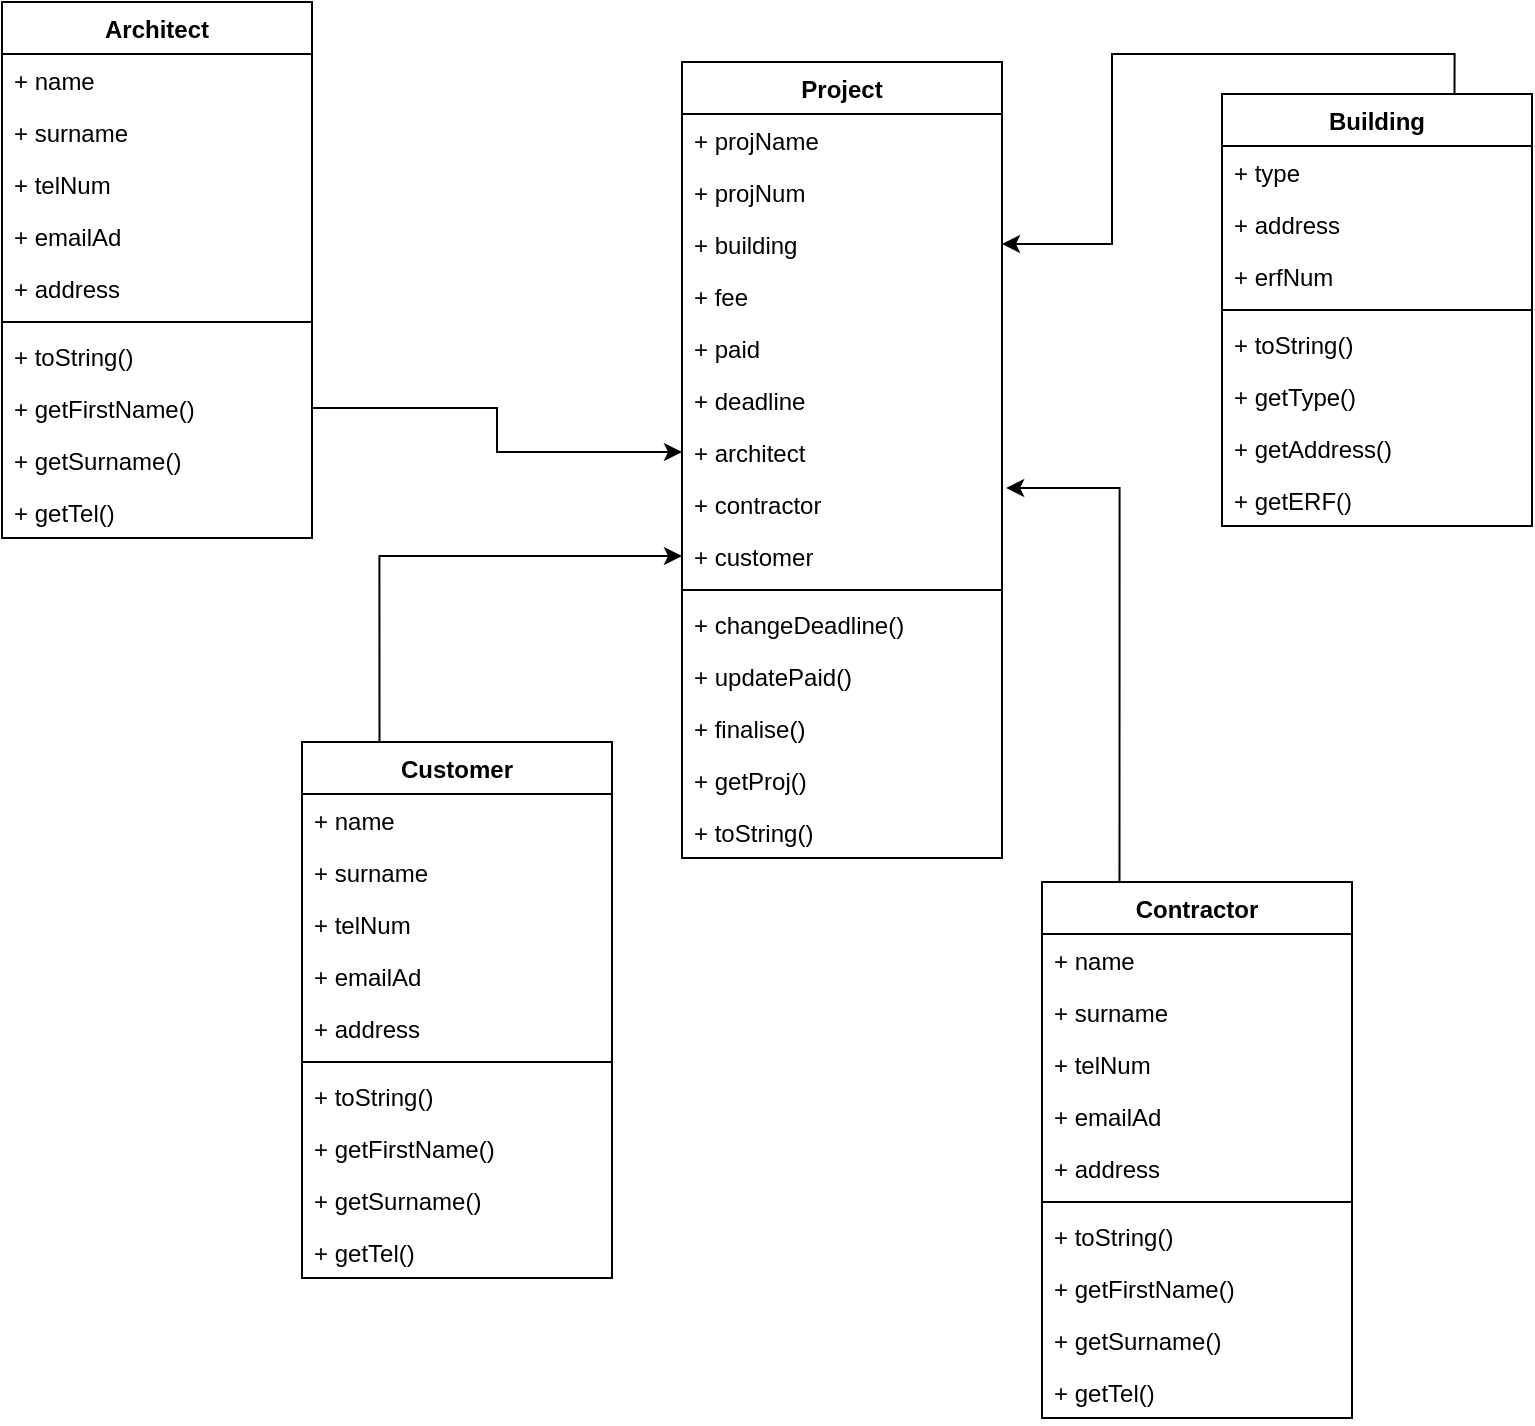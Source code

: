 <mxfile version="17.4.0" type="device"><diagram id="U2IIILwli4Ms95tOf80B" name="Page-1"><mxGraphModel dx="1041" dy="482" grid="1" gridSize="10" guides="1" tooltips="1" connect="1" arrows="1" fold="1" page="1" pageScale="1" pageWidth="850" pageHeight="1100" math="0" shadow="0"><root><mxCell id="0"/><mxCell id="1" parent="0"/><mxCell id="6pVW9DGb7-N2SD7b8DVX-5" value="Project" style="swimlane;fontStyle=1;align=center;verticalAlign=top;childLayout=stackLayout;horizontal=1;startSize=26;horizontalStack=0;resizeParent=1;resizeParentMax=0;resizeLast=0;collapsible=1;marginBottom=0;" vertex="1" parent="1"><mxGeometry x="400" y="60" width="160" height="398" as="geometry"/></mxCell><mxCell id="6pVW9DGb7-N2SD7b8DVX-16" value="+ projName" style="text;strokeColor=none;fillColor=none;align=left;verticalAlign=top;spacingLeft=4;spacingRight=4;overflow=hidden;rotatable=0;points=[[0,0.5],[1,0.5]];portConstraint=eastwest;" vertex="1" parent="6pVW9DGb7-N2SD7b8DVX-5"><mxGeometry y="26" width="160" height="26" as="geometry"/></mxCell><mxCell id="6pVW9DGb7-N2SD7b8DVX-6" value="+ projNum" style="text;strokeColor=none;fillColor=none;align=left;verticalAlign=top;spacingLeft=4;spacingRight=4;overflow=hidden;rotatable=0;points=[[0,0.5],[1,0.5]];portConstraint=eastwest;" vertex="1" parent="6pVW9DGb7-N2SD7b8DVX-5"><mxGeometry y="52" width="160" height="26" as="geometry"/></mxCell><mxCell id="6pVW9DGb7-N2SD7b8DVX-17" value="+ building" style="text;strokeColor=none;fillColor=none;align=left;verticalAlign=top;spacingLeft=4;spacingRight=4;overflow=hidden;rotatable=0;points=[[0,0.5],[1,0.5]];portConstraint=eastwest;" vertex="1" parent="6pVW9DGb7-N2SD7b8DVX-5"><mxGeometry y="78" width="160" height="26" as="geometry"/></mxCell><mxCell id="6pVW9DGb7-N2SD7b8DVX-18" value="+ fee" style="text;strokeColor=none;fillColor=none;align=left;verticalAlign=top;spacingLeft=4;spacingRight=4;overflow=hidden;rotatable=0;points=[[0,0.5],[1,0.5]];portConstraint=eastwest;" vertex="1" parent="6pVW9DGb7-N2SD7b8DVX-5"><mxGeometry y="104" width="160" height="26" as="geometry"/></mxCell><mxCell id="6pVW9DGb7-N2SD7b8DVX-19" value="+ paid" style="text;strokeColor=none;fillColor=none;align=left;verticalAlign=top;spacingLeft=4;spacingRight=4;overflow=hidden;rotatable=0;points=[[0,0.5],[1,0.5]];portConstraint=eastwest;" vertex="1" parent="6pVW9DGb7-N2SD7b8DVX-5"><mxGeometry y="130" width="160" height="26" as="geometry"/></mxCell><mxCell id="6pVW9DGb7-N2SD7b8DVX-20" value="+ deadline" style="text;strokeColor=none;fillColor=none;align=left;verticalAlign=top;spacingLeft=4;spacingRight=4;overflow=hidden;rotatable=0;points=[[0,0.5],[1,0.5]];portConstraint=eastwest;" vertex="1" parent="6pVW9DGb7-N2SD7b8DVX-5"><mxGeometry y="156" width="160" height="26" as="geometry"/></mxCell><mxCell id="6pVW9DGb7-N2SD7b8DVX-21" value="+ architect" style="text;strokeColor=none;fillColor=none;align=left;verticalAlign=top;spacingLeft=4;spacingRight=4;overflow=hidden;rotatable=0;points=[[0,0.5],[1,0.5]];portConstraint=eastwest;" vertex="1" parent="6pVW9DGb7-N2SD7b8DVX-5"><mxGeometry y="182" width="160" height="26" as="geometry"/></mxCell><mxCell id="6pVW9DGb7-N2SD7b8DVX-22" value="+ contractor" style="text;strokeColor=none;fillColor=none;align=left;verticalAlign=top;spacingLeft=4;spacingRight=4;overflow=hidden;rotatable=0;points=[[0,0.5],[1,0.5]];portConstraint=eastwest;" vertex="1" parent="6pVW9DGb7-N2SD7b8DVX-5"><mxGeometry y="208" width="160" height="26" as="geometry"/></mxCell><mxCell id="6pVW9DGb7-N2SD7b8DVX-23" value="+ customer" style="text;strokeColor=none;fillColor=none;align=left;verticalAlign=top;spacingLeft=4;spacingRight=4;overflow=hidden;rotatable=0;points=[[0,0.5],[1,0.5]];portConstraint=eastwest;" vertex="1" parent="6pVW9DGb7-N2SD7b8DVX-5"><mxGeometry y="234" width="160" height="26" as="geometry"/></mxCell><mxCell id="6pVW9DGb7-N2SD7b8DVX-7" value="" style="line;strokeWidth=1;fillColor=none;align=left;verticalAlign=middle;spacingTop=-1;spacingLeft=3;spacingRight=3;rotatable=0;labelPosition=right;points=[];portConstraint=eastwest;" vertex="1" parent="6pVW9DGb7-N2SD7b8DVX-5"><mxGeometry y="260" width="160" height="8" as="geometry"/></mxCell><mxCell id="6pVW9DGb7-N2SD7b8DVX-8" value="+ changeDeadline()" style="text;strokeColor=none;fillColor=none;align=left;verticalAlign=top;spacingLeft=4;spacingRight=4;overflow=hidden;rotatable=0;points=[[0,0.5],[1,0.5]];portConstraint=eastwest;" vertex="1" parent="6pVW9DGb7-N2SD7b8DVX-5"><mxGeometry y="268" width="160" height="26" as="geometry"/></mxCell><mxCell id="6pVW9DGb7-N2SD7b8DVX-47" value="+ updatePaid()" style="text;strokeColor=none;fillColor=none;align=left;verticalAlign=top;spacingLeft=4;spacingRight=4;overflow=hidden;rotatable=0;points=[[0,0.5],[1,0.5]];portConstraint=eastwest;" vertex="1" parent="6pVW9DGb7-N2SD7b8DVX-5"><mxGeometry y="294" width="160" height="26" as="geometry"/></mxCell><mxCell id="6pVW9DGb7-N2SD7b8DVX-48" value="+ finalise()" style="text;strokeColor=none;fillColor=none;align=left;verticalAlign=top;spacingLeft=4;spacingRight=4;overflow=hidden;rotatable=0;points=[[0,0.5],[1,0.5]];portConstraint=eastwest;" vertex="1" parent="6pVW9DGb7-N2SD7b8DVX-5"><mxGeometry y="320" width="160" height="26" as="geometry"/></mxCell><mxCell id="6pVW9DGb7-N2SD7b8DVX-49" value="+ getProj()" style="text;strokeColor=none;fillColor=none;align=left;verticalAlign=top;spacingLeft=4;spacingRight=4;overflow=hidden;rotatable=0;points=[[0,0.5],[1,0.5]];portConstraint=eastwest;" vertex="1" parent="6pVW9DGb7-N2SD7b8DVX-5"><mxGeometry y="346" width="160" height="26" as="geometry"/></mxCell><mxCell id="6pVW9DGb7-N2SD7b8DVX-50" value="+ toString()" style="text;strokeColor=none;fillColor=none;align=left;verticalAlign=top;spacingLeft=4;spacingRight=4;overflow=hidden;rotatable=0;points=[[0,0.5],[1,0.5]];portConstraint=eastwest;" vertex="1" parent="6pVW9DGb7-N2SD7b8DVX-5"><mxGeometry y="372" width="160" height="26" as="geometry"/></mxCell><mxCell id="6pVW9DGb7-N2SD7b8DVX-70" style="edgeStyle=orthogonalEdgeStyle;rounded=0;orthogonalLoop=1;jettySize=auto;html=1;exitX=0.75;exitY=0;exitDx=0;exitDy=0;entryX=1;entryY=0.5;entryDx=0;entryDy=0;" edge="1" parent="1" source="6pVW9DGb7-N2SD7b8DVX-9" target="6pVW9DGb7-N2SD7b8DVX-17"><mxGeometry relative="1" as="geometry"/></mxCell><mxCell id="6pVW9DGb7-N2SD7b8DVX-26" value="Architect" style="swimlane;fontStyle=1;align=center;verticalAlign=top;childLayout=stackLayout;horizontal=1;startSize=26;horizontalStack=0;resizeParent=1;resizeParentMax=0;resizeLast=0;collapsible=1;marginBottom=0;" vertex="1" parent="1"><mxGeometry x="60" y="30" width="155" height="268" as="geometry"/></mxCell><mxCell id="6pVW9DGb7-N2SD7b8DVX-27" value="+ name" style="text;strokeColor=none;fillColor=none;align=left;verticalAlign=top;spacingLeft=4;spacingRight=4;overflow=hidden;rotatable=0;points=[[0,0.5],[1,0.5]];portConstraint=eastwest;" vertex="1" parent="6pVW9DGb7-N2SD7b8DVX-26"><mxGeometry y="26" width="155" height="26" as="geometry"/></mxCell><mxCell id="6pVW9DGb7-N2SD7b8DVX-56" value="+ surname" style="text;strokeColor=none;fillColor=none;align=left;verticalAlign=top;spacingLeft=4;spacingRight=4;overflow=hidden;rotatable=0;points=[[0,0.5],[1,0.5]];portConstraint=eastwest;" vertex="1" parent="6pVW9DGb7-N2SD7b8DVX-26"><mxGeometry y="52" width="155" height="26" as="geometry"/></mxCell><mxCell id="6pVW9DGb7-N2SD7b8DVX-28" value="+ telNum" style="text;strokeColor=none;fillColor=none;align=left;verticalAlign=top;spacingLeft=4;spacingRight=4;overflow=hidden;rotatable=0;points=[[0,0.5],[1,0.5]];portConstraint=eastwest;" vertex="1" parent="6pVW9DGb7-N2SD7b8DVX-26"><mxGeometry y="78" width="155" height="26" as="geometry"/></mxCell><mxCell id="6pVW9DGb7-N2SD7b8DVX-29" value="+ emailAd" style="text;strokeColor=none;fillColor=none;align=left;verticalAlign=top;spacingLeft=4;spacingRight=4;overflow=hidden;rotatable=0;points=[[0,0.5],[1,0.5]];portConstraint=eastwest;" vertex="1" parent="6pVW9DGb7-N2SD7b8DVX-26"><mxGeometry y="104" width="155" height="26" as="geometry"/></mxCell><mxCell id="6pVW9DGb7-N2SD7b8DVX-32" value="+ address" style="text;strokeColor=none;fillColor=none;align=left;verticalAlign=top;spacingLeft=4;spacingRight=4;overflow=hidden;rotatable=0;points=[[0,0.5],[1,0.5]];portConstraint=eastwest;" vertex="1" parent="6pVW9DGb7-N2SD7b8DVX-26"><mxGeometry y="130" width="155" height="26" as="geometry"/></mxCell><mxCell id="6pVW9DGb7-N2SD7b8DVX-30" value="" style="line;strokeWidth=1;fillColor=none;align=left;verticalAlign=middle;spacingTop=-1;spacingLeft=3;spacingRight=3;rotatable=0;labelPosition=right;points=[];portConstraint=eastwest;" vertex="1" parent="6pVW9DGb7-N2SD7b8DVX-26"><mxGeometry y="156" width="155" height="8" as="geometry"/></mxCell><mxCell id="6pVW9DGb7-N2SD7b8DVX-31" value="+ toString()" style="text;strokeColor=none;fillColor=none;align=left;verticalAlign=top;spacingLeft=4;spacingRight=4;overflow=hidden;rotatable=0;points=[[0,0.5],[1,0.5]];portConstraint=eastwest;" vertex="1" parent="6pVW9DGb7-N2SD7b8DVX-26"><mxGeometry y="164" width="155" height="26" as="geometry"/></mxCell><mxCell id="6pVW9DGb7-N2SD7b8DVX-54" value="+ getFirstName()" style="text;strokeColor=none;fillColor=none;align=left;verticalAlign=top;spacingLeft=4;spacingRight=4;overflow=hidden;rotatable=0;points=[[0,0.5],[1,0.5]];portConstraint=eastwest;" vertex="1" parent="6pVW9DGb7-N2SD7b8DVX-26"><mxGeometry y="190" width="155" height="26" as="geometry"/></mxCell><mxCell id="6pVW9DGb7-N2SD7b8DVX-55" value="+ getSurname()" style="text;strokeColor=none;fillColor=none;align=left;verticalAlign=top;spacingLeft=4;spacingRight=4;overflow=hidden;rotatable=0;points=[[0,0.5],[1,0.5]];portConstraint=eastwest;" vertex="1" parent="6pVW9DGb7-N2SD7b8DVX-26"><mxGeometry y="216" width="155" height="26" as="geometry"/></mxCell><mxCell id="6pVW9DGb7-N2SD7b8DVX-60" value="+ getTel()" style="text;strokeColor=none;fillColor=none;align=left;verticalAlign=top;spacingLeft=4;spacingRight=4;overflow=hidden;rotatable=0;points=[[0,0.5],[1,0.5]];portConstraint=eastwest;" vertex="1" parent="6pVW9DGb7-N2SD7b8DVX-26"><mxGeometry y="242" width="155" height="26" as="geometry"/></mxCell><mxCell id="6pVW9DGb7-N2SD7b8DVX-69" style="edgeStyle=orthogonalEdgeStyle;rounded=0;orthogonalLoop=1;jettySize=auto;html=1;exitX=0.25;exitY=0;exitDx=0;exitDy=0;entryX=1.013;entryY=0.192;entryDx=0;entryDy=0;entryPerimeter=0;" edge="1" parent="1" source="6pVW9DGb7-N2SD7b8DVX-33" target="6pVW9DGb7-N2SD7b8DVX-22"><mxGeometry relative="1" as="geometry"/></mxCell><mxCell id="6pVW9DGb7-N2SD7b8DVX-33" value="Contractor" style="swimlane;fontStyle=1;align=center;verticalAlign=top;childLayout=stackLayout;horizontal=1;startSize=26;horizontalStack=0;resizeParent=1;resizeParentMax=0;resizeLast=0;collapsible=1;marginBottom=0;" vertex="1" parent="1"><mxGeometry x="580" y="470" width="155" height="268" as="geometry"/></mxCell><mxCell id="6pVW9DGb7-N2SD7b8DVX-34" value="+ name" style="text;strokeColor=none;fillColor=none;align=left;verticalAlign=top;spacingLeft=4;spacingRight=4;overflow=hidden;rotatable=0;points=[[0,0.5],[1,0.5]];portConstraint=eastwest;" vertex="1" parent="6pVW9DGb7-N2SD7b8DVX-33"><mxGeometry y="26" width="155" height="26" as="geometry"/></mxCell><mxCell id="6pVW9DGb7-N2SD7b8DVX-57" value="+ surname" style="text;strokeColor=none;fillColor=none;align=left;verticalAlign=top;spacingLeft=4;spacingRight=4;overflow=hidden;rotatable=0;points=[[0,0.5],[1,0.5]];portConstraint=eastwest;" vertex="1" parent="6pVW9DGb7-N2SD7b8DVX-33"><mxGeometry y="52" width="155" height="26" as="geometry"/></mxCell><mxCell id="6pVW9DGb7-N2SD7b8DVX-35" value="+ telNum" style="text;strokeColor=none;fillColor=none;align=left;verticalAlign=top;spacingLeft=4;spacingRight=4;overflow=hidden;rotatable=0;points=[[0,0.5],[1,0.5]];portConstraint=eastwest;" vertex="1" parent="6pVW9DGb7-N2SD7b8DVX-33"><mxGeometry y="78" width="155" height="26" as="geometry"/></mxCell><mxCell id="6pVW9DGb7-N2SD7b8DVX-36" value="+ emailAd" style="text;strokeColor=none;fillColor=none;align=left;verticalAlign=top;spacingLeft=4;spacingRight=4;overflow=hidden;rotatable=0;points=[[0,0.5],[1,0.5]];portConstraint=eastwest;" vertex="1" parent="6pVW9DGb7-N2SD7b8DVX-33"><mxGeometry y="104" width="155" height="26" as="geometry"/></mxCell><mxCell id="6pVW9DGb7-N2SD7b8DVX-37" value="+ address" style="text;strokeColor=none;fillColor=none;align=left;verticalAlign=top;spacingLeft=4;spacingRight=4;overflow=hidden;rotatable=0;points=[[0,0.5],[1,0.5]];portConstraint=eastwest;" vertex="1" parent="6pVW9DGb7-N2SD7b8DVX-33"><mxGeometry y="130" width="155" height="26" as="geometry"/></mxCell><mxCell id="6pVW9DGb7-N2SD7b8DVX-38" value="" style="line;strokeWidth=1;fillColor=none;align=left;verticalAlign=middle;spacingTop=-1;spacingLeft=3;spacingRight=3;rotatable=0;labelPosition=right;points=[];portConstraint=eastwest;" vertex="1" parent="6pVW9DGb7-N2SD7b8DVX-33"><mxGeometry y="156" width="155" height="8" as="geometry"/></mxCell><mxCell id="6pVW9DGb7-N2SD7b8DVX-39" value="+ toString()" style="text;strokeColor=none;fillColor=none;align=left;verticalAlign=top;spacingLeft=4;spacingRight=4;overflow=hidden;rotatable=0;points=[[0,0.5],[1,0.5]];portConstraint=eastwest;" vertex="1" parent="6pVW9DGb7-N2SD7b8DVX-33"><mxGeometry y="164" width="155" height="26" as="geometry"/></mxCell><mxCell id="6pVW9DGb7-N2SD7b8DVX-59" value="+ getFirstName()" style="text;strokeColor=none;fillColor=none;align=left;verticalAlign=top;spacingLeft=4;spacingRight=4;overflow=hidden;rotatable=0;points=[[0,0.5],[1,0.5]];portConstraint=eastwest;" vertex="1" parent="6pVW9DGb7-N2SD7b8DVX-33"><mxGeometry y="190" width="155" height="26" as="geometry"/></mxCell><mxCell id="6pVW9DGb7-N2SD7b8DVX-61" value="+ getSurname()" style="text;strokeColor=none;fillColor=none;align=left;verticalAlign=top;spacingLeft=4;spacingRight=4;overflow=hidden;rotatable=0;points=[[0,0.5],[1,0.5]];portConstraint=eastwest;" vertex="1" parent="6pVW9DGb7-N2SD7b8DVX-33"><mxGeometry y="216" width="155" height="26" as="geometry"/></mxCell><mxCell id="6pVW9DGb7-N2SD7b8DVX-62" value="+ getTel()" style="text;strokeColor=none;fillColor=none;align=left;verticalAlign=top;spacingLeft=4;spacingRight=4;overflow=hidden;rotatable=0;points=[[0,0.5],[1,0.5]];portConstraint=eastwest;" vertex="1" parent="6pVW9DGb7-N2SD7b8DVX-33"><mxGeometry y="242" width="155" height="26" as="geometry"/></mxCell><mxCell id="6pVW9DGb7-N2SD7b8DVX-71" style="edgeStyle=orthogonalEdgeStyle;rounded=0;orthogonalLoop=1;jettySize=auto;html=1;exitX=0.25;exitY=0;exitDx=0;exitDy=0;entryX=0;entryY=0.5;entryDx=0;entryDy=0;" edge="1" parent="1" source="6pVW9DGb7-N2SD7b8DVX-40" target="6pVW9DGb7-N2SD7b8DVX-23"><mxGeometry relative="1" as="geometry"/></mxCell><mxCell id="6pVW9DGb7-N2SD7b8DVX-40" value="Customer" style="swimlane;fontStyle=1;align=center;verticalAlign=top;childLayout=stackLayout;horizontal=1;startSize=26;horizontalStack=0;resizeParent=1;resizeParentMax=0;resizeLast=0;collapsible=1;marginBottom=0;" vertex="1" parent="1"><mxGeometry x="210" y="400" width="155" height="268" as="geometry"/></mxCell><mxCell id="6pVW9DGb7-N2SD7b8DVX-41" value="+ name" style="text;strokeColor=none;fillColor=none;align=left;verticalAlign=top;spacingLeft=4;spacingRight=4;overflow=hidden;rotatable=0;points=[[0,0.5],[1,0.5]];portConstraint=eastwest;" vertex="1" parent="6pVW9DGb7-N2SD7b8DVX-40"><mxGeometry y="26" width="155" height="26" as="geometry"/></mxCell><mxCell id="6pVW9DGb7-N2SD7b8DVX-58" value="+ surname" style="text;strokeColor=none;fillColor=none;align=left;verticalAlign=top;spacingLeft=4;spacingRight=4;overflow=hidden;rotatable=0;points=[[0,0.5],[1,0.5]];portConstraint=eastwest;" vertex="1" parent="6pVW9DGb7-N2SD7b8DVX-40"><mxGeometry y="52" width="155" height="26" as="geometry"/></mxCell><mxCell id="6pVW9DGb7-N2SD7b8DVX-42" value="+ telNum" style="text;strokeColor=none;fillColor=none;align=left;verticalAlign=top;spacingLeft=4;spacingRight=4;overflow=hidden;rotatable=0;points=[[0,0.5],[1,0.5]];portConstraint=eastwest;" vertex="1" parent="6pVW9DGb7-N2SD7b8DVX-40"><mxGeometry y="78" width="155" height="26" as="geometry"/></mxCell><mxCell id="6pVW9DGb7-N2SD7b8DVX-43" value="+ emailAd" style="text;strokeColor=none;fillColor=none;align=left;verticalAlign=top;spacingLeft=4;spacingRight=4;overflow=hidden;rotatable=0;points=[[0,0.5],[1,0.5]];portConstraint=eastwest;" vertex="1" parent="6pVW9DGb7-N2SD7b8DVX-40"><mxGeometry y="104" width="155" height="26" as="geometry"/></mxCell><mxCell id="6pVW9DGb7-N2SD7b8DVX-44" value="+ address" style="text;strokeColor=none;fillColor=none;align=left;verticalAlign=top;spacingLeft=4;spacingRight=4;overflow=hidden;rotatable=0;points=[[0,0.5],[1,0.5]];portConstraint=eastwest;" vertex="1" parent="6pVW9DGb7-N2SD7b8DVX-40"><mxGeometry y="130" width="155" height="26" as="geometry"/></mxCell><mxCell id="6pVW9DGb7-N2SD7b8DVX-45" value="" style="line;strokeWidth=1;fillColor=none;align=left;verticalAlign=middle;spacingTop=-1;spacingLeft=3;spacingRight=3;rotatable=0;labelPosition=right;points=[];portConstraint=eastwest;" vertex="1" parent="6pVW9DGb7-N2SD7b8DVX-40"><mxGeometry y="156" width="155" height="8" as="geometry"/></mxCell><mxCell id="6pVW9DGb7-N2SD7b8DVX-46" value="+ toString()" style="text;strokeColor=none;fillColor=none;align=left;verticalAlign=top;spacingLeft=4;spacingRight=4;overflow=hidden;rotatable=0;points=[[0,0.5],[1,0.5]];portConstraint=eastwest;" vertex="1" parent="6pVW9DGb7-N2SD7b8DVX-40"><mxGeometry y="164" width="155" height="26" as="geometry"/></mxCell><mxCell id="6pVW9DGb7-N2SD7b8DVX-63" value="+ getFirstName()" style="text;strokeColor=none;fillColor=none;align=left;verticalAlign=top;spacingLeft=4;spacingRight=4;overflow=hidden;rotatable=0;points=[[0,0.5],[1,0.5]];portConstraint=eastwest;" vertex="1" parent="6pVW9DGb7-N2SD7b8DVX-40"><mxGeometry y="190" width="155" height="26" as="geometry"/></mxCell><mxCell id="6pVW9DGb7-N2SD7b8DVX-64" value="+ getSurname()" style="text;strokeColor=none;fillColor=none;align=left;verticalAlign=top;spacingLeft=4;spacingRight=4;overflow=hidden;rotatable=0;points=[[0,0.5],[1,0.5]];portConstraint=eastwest;" vertex="1" parent="6pVW9DGb7-N2SD7b8DVX-40"><mxGeometry y="216" width="155" height="26" as="geometry"/></mxCell><mxCell id="6pVW9DGb7-N2SD7b8DVX-65" value="+ getTel()" style="text;strokeColor=none;fillColor=none;align=left;verticalAlign=top;spacingLeft=4;spacingRight=4;overflow=hidden;rotatable=0;points=[[0,0.5],[1,0.5]];portConstraint=eastwest;" vertex="1" parent="6pVW9DGb7-N2SD7b8DVX-40"><mxGeometry y="242" width="155" height="26" as="geometry"/></mxCell><mxCell id="6pVW9DGb7-N2SD7b8DVX-9" value="Building" style="swimlane;fontStyle=1;align=center;verticalAlign=top;childLayout=stackLayout;horizontal=1;startSize=26;horizontalStack=0;resizeParent=1;resizeParentMax=0;resizeLast=0;collapsible=1;marginBottom=0;" vertex="1" parent="1"><mxGeometry x="670" y="76" width="155" height="216" as="geometry"/></mxCell><mxCell id="6pVW9DGb7-N2SD7b8DVX-10" value="+ type" style="text;strokeColor=none;fillColor=none;align=left;verticalAlign=top;spacingLeft=4;spacingRight=4;overflow=hidden;rotatable=0;points=[[0,0.5],[1,0.5]];portConstraint=eastwest;" vertex="1" parent="6pVW9DGb7-N2SD7b8DVX-9"><mxGeometry y="26" width="155" height="26" as="geometry"/></mxCell><mxCell id="6pVW9DGb7-N2SD7b8DVX-24" value="+ address" style="text;strokeColor=none;fillColor=none;align=left;verticalAlign=top;spacingLeft=4;spacingRight=4;overflow=hidden;rotatable=0;points=[[0,0.5],[1,0.5]];portConstraint=eastwest;" vertex="1" parent="6pVW9DGb7-N2SD7b8DVX-9"><mxGeometry y="52" width="155" height="26" as="geometry"/></mxCell><mxCell id="6pVW9DGb7-N2SD7b8DVX-25" value="+ erfNum" style="text;strokeColor=none;fillColor=none;align=left;verticalAlign=top;spacingLeft=4;spacingRight=4;overflow=hidden;rotatable=0;points=[[0,0.5],[1,0.5]];portConstraint=eastwest;" vertex="1" parent="6pVW9DGb7-N2SD7b8DVX-9"><mxGeometry y="78" width="155" height="26" as="geometry"/></mxCell><mxCell id="6pVW9DGb7-N2SD7b8DVX-11" value="" style="line;strokeWidth=1;fillColor=none;align=left;verticalAlign=middle;spacingTop=-1;spacingLeft=3;spacingRight=3;rotatable=0;labelPosition=right;points=[];portConstraint=eastwest;" vertex="1" parent="6pVW9DGb7-N2SD7b8DVX-9"><mxGeometry y="104" width="155" height="8" as="geometry"/></mxCell><mxCell id="6pVW9DGb7-N2SD7b8DVX-12" value="+ toString()" style="text;strokeColor=none;fillColor=none;align=left;verticalAlign=top;spacingLeft=4;spacingRight=4;overflow=hidden;rotatable=0;points=[[0,0.5],[1,0.5]];portConstraint=eastwest;" vertex="1" parent="6pVW9DGb7-N2SD7b8DVX-9"><mxGeometry y="112" width="155" height="26" as="geometry"/></mxCell><mxCell id="6pVW9DGb7-N2SD7b8DVX-51" value="+ getType()" style="text;strokeColor=none;fillColor=none;align=left;verticalAlign=top;spacingLeft=4;spacingRight=4;overflow=hidden;rotatable=0;points=[[0,0.5],[1,0.5]];portConstraint=eastwest;" vertex="1" parent="6pVW9DGb7-N2SD7b8DVX-9"><mxGeometry y="138" width="155" height="26" as="geometry"/></mxCell><mxCell id="6pVW9DGb7-N2SD7b8DVX-52" value="+ getAddress()" style="text;strokeColor=none;fillColor=none;align=left;verticalAlign=top;spacingLeft=4;spacingRight=4;overflow=hidden;rotatable=0;points=[[0,0.5],[1,0.5]];portConstraint=eastwest;" vertex="1" parent="6pVW9DGb7-N2SD7b8DVX-9"><mxGeometry y="164" width="155" height="26" as="geometry"/></mxCell><mxCell id="6pVW9DGb7-N2SD7b8DVX-53" value="+ getERF()" style="text;strokeColor=none;fillColor=none;align=left;verticalAlign=top;spacingLeft=4;spacingRight=4;overflow=hidden;rotatable=0;points=[[0,0.5],[1,0.5]];portConstraint=eastwest;" vertex="1" parent="6pVW9DGb7-N2SD7b8DVX-9"><mxGeometry y="190" width="155" height="26" as="geometry"/></mxCell><mxCell id="6pVW9DGb7-N2SD7b8DVX-72" style="edgeStyle=orthogonalEdgeStyle;rounded=0;orthogonalLoop=1;jettySize=auto;html=1;exitX=1;exitY=0.5;exitDx=0;exitDy=0;entryX=0;entryY=0.5;entryDx=0;entryDy=0;" edge="1" parent="1" source="6pVW9DGb7-N2SD7b8DVX-54" target="6pVW9DGb7-N2SD7b8DVX-21"><mxGeometry relative="1" as="geometry"/></mxCell></root></mxGraphModel></diagram></mxfile>